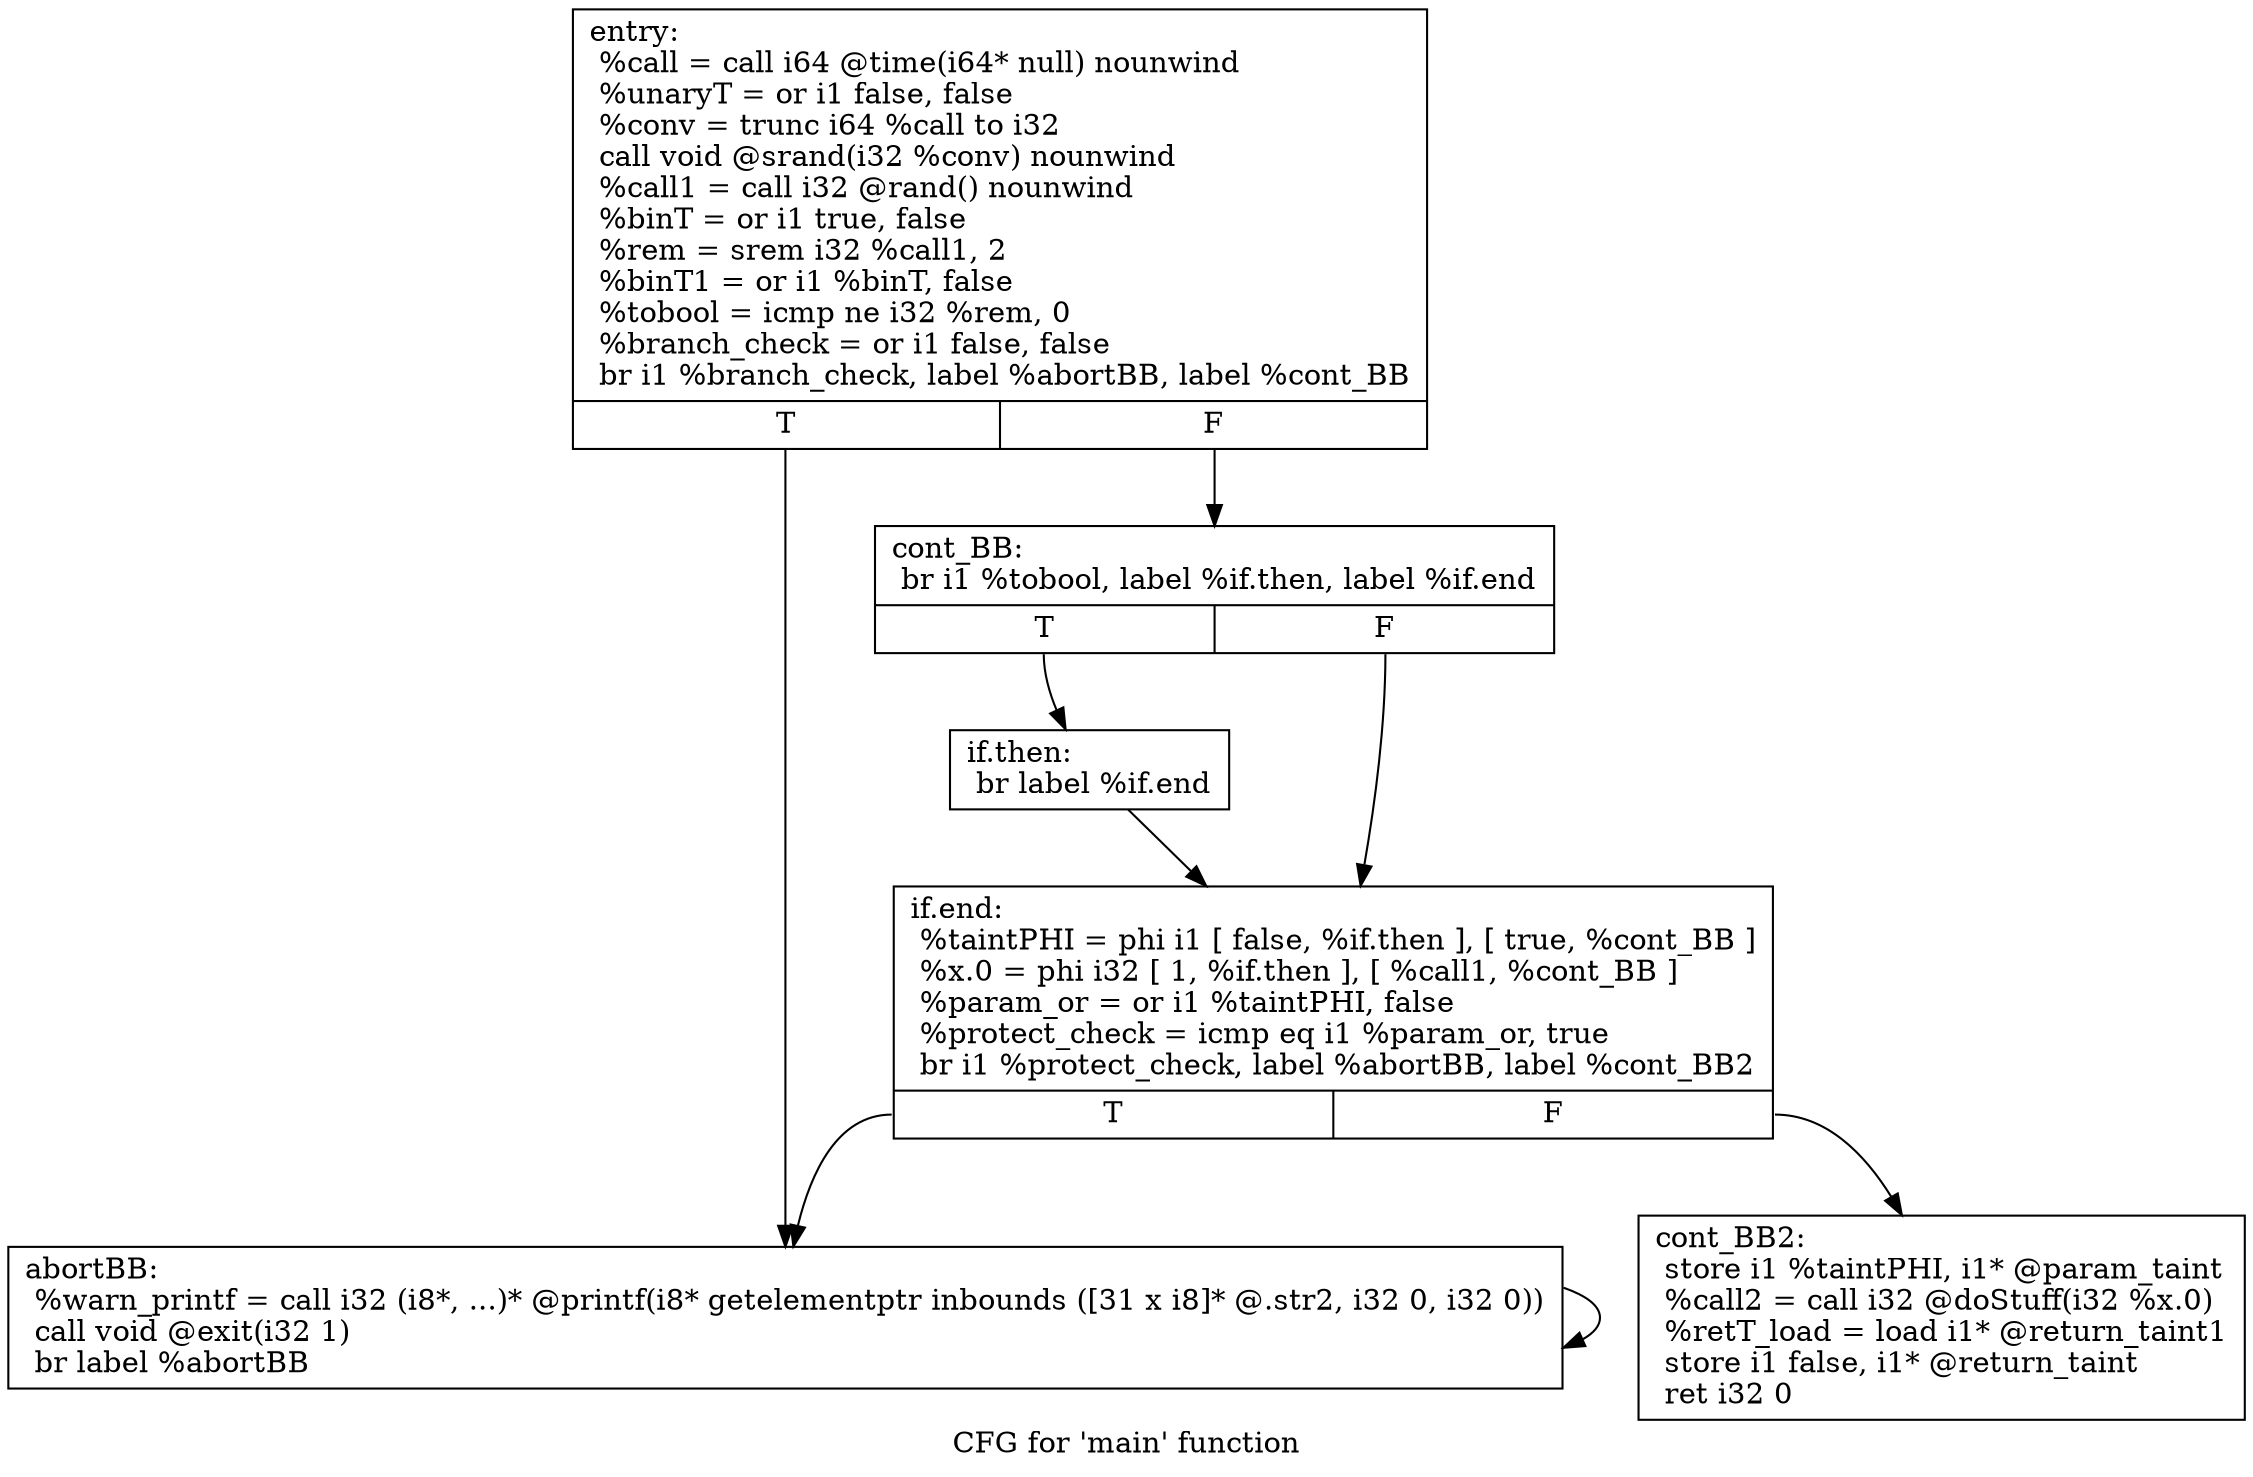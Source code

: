 digraph "CFG for 'main' function" {
	label="CFG for 'main' function";

	Node0x1c3ecc0 [shape=record,label="{entry:\l  %call = call i64 @time(i64* null) nounwind\l  %unaryT = or i1 false, false\l  %conv = trunc i64 %call to i32\l  call void @srand(i32 %conv) nounwind\l  %call1 = call i32 @rand() nounwind\l  %binT = or i1 true, false\l  %rem = srem i32 %call1, 2\l  %binT1 = or i1 %binT, false\l  %tobool = icmp ne i32 %rem, 0\l  %branch_check = or i1 false, false\l  br i1 %branch_check, label %abortBB, label %cont_BB\l|{<s0>T|<s1>F}}"];
	Node0x1c3ecc0:s0 -> Node0x1c3eea0;
	Node0x1c3ecc0:s1 -> Node0x1c3ed20;
	Node0x1c3ed20 [shape=record,label="{cont_BB:                                          \l  br i1 %tobool, label %if.then, label %if.end\l|{<s0>T|<s1>F}}"];
	Node0x1c3ed20:s0 -> Node0x1c3ed80;
	Node0x1c3ed20:s1 -> Node0x1c3ede0;
	Node0x1c3ed80 [shape=record,label="{if.then:                                          \l  br label %if.end\l}"];
	Node0x1c3ed80 -> Node0x1c3ede0;
	Node0x1c3ede0 [shape=record,label="{if.end:                                           \l  %taintPHI = phi i1 [ false, %if.then ], [ true, %cont_BB ]\l  %x.0 = phi i32 [ 1, %if.then ], [ %call1, %cont_BB ]\l  %param_or = or i1 %taintPHI, false\l  %protect_check = icmp eq i1 %param_or, true\l  br i1 %protect_check, label %abortBB, label %cont_BB2\l|{<s0>T|<s1>F}}"];
	Node0x1c3ede0:s0 -> Node0x1c3eea0;
	Node0x1c3ede0:s1 -> Node0x1c3ee40;
	Node0x1c3ee40 [shape=record,label="{cont_BB2:                                         \l  store i1 %taintPHI, i1* @param_taint\l  %call2 = call i32 @doStuff(i32 %x.0)\l  %retT_load = load i1* @return_taint1\l  store i1 false, i1* @return_taint\l  ret i32 0\l}"];
	Node0x1c3eea0 [shape=record,label="{abortBB:                                          \l  %warn_printf = call i32 (i8*, ...)* @printf(i8* getelementptr inbounds ([31 x i8]* @.str2, i32 0, i32 0))\l  call void @exit(i32 1)\l  br label %abortBB\l}"];
	Node0x1c3eea0 -> Node0x1c3eea0;
}
